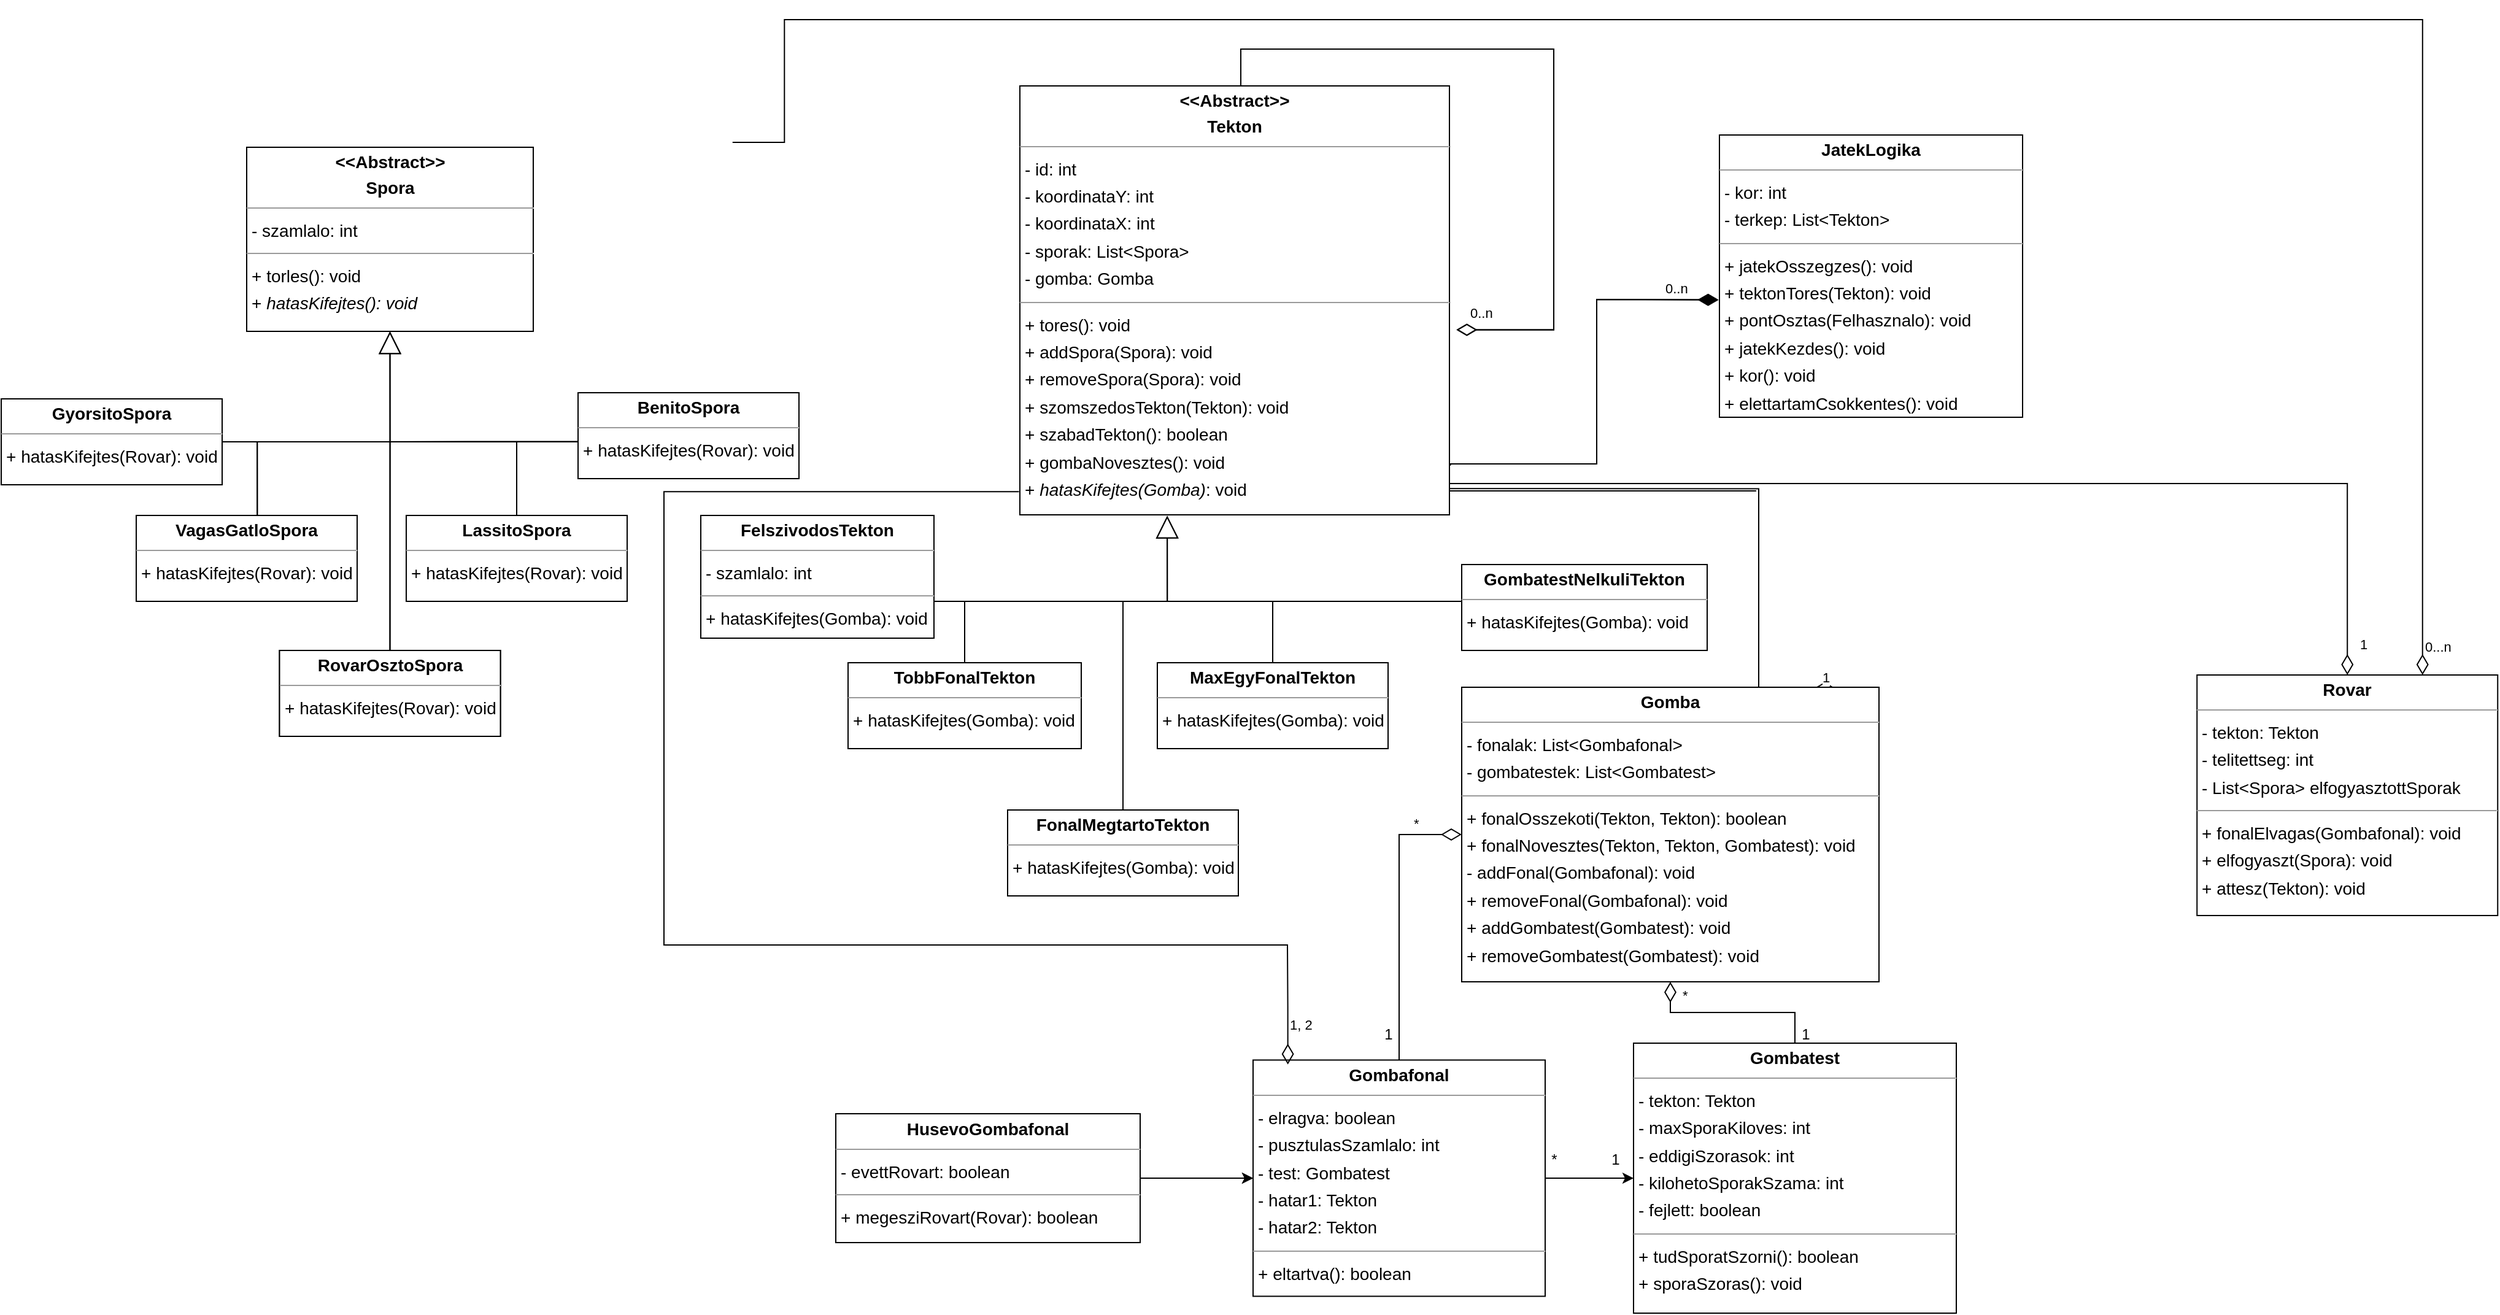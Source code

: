 <mxfile version="26.2.9">
  <diagram id="n8wK8Lypo35vt5M8F3ag" name="Page-1">
    <mxGraphModel dx="2471" dy="1037" grid="1" gridSize="10" guides="1" tooltips="1" connect="1" arrows="1" fold="1" page="0" pageScale="1" pageWidth="827" pageHeight="1169" background="none" math="0" shadow="0">
      <root>
        <mxCell id="0" />
        <mxCell id="1" parent="0" />
        <mxCell id="node0" value="&lt;p style=&quot;margin:0px;margin-top:4px;text-align:center;&quot;&gt;&lt;b&gt;Gomba&lt;/b&gt;&lt;/p&gt;&lt;hr size=&quot;1&quot;&gt;&lt;p style=&quot;margin:0 0 0 4px;line-height:1.6;&quot;&gt;- gombafonalak: List&amp;lt;Gombafonal&amp;gt;&lt;br&gt;- gombatest: Gombatest&lt;/p&gt;&lt;p style=&quot;margin:0 0 0 4px;line-height:1.6;&quot;&gt;- tekton: Tekton&lt;/p&gt;&lt;hr size=&quot;1&quot;&gt;&lt;p style=&quot;margin: 0px 0px 0px 4px; line-height: 1.6;&quot;&gt;+ fonalOsszekoti(Tekton, Tekton): boolean&lt;/p&gt;&lt;p style=&quot;margin: 0px 0px 0px 4px; line-height: 1.6;&quot;&gt;+ fonalNovesztes(Tekton, Tekton): void&lt;/p&gt;&lt;p style=&quot;margin:0 0 0 4px;line-height:1.6;&quot;&gt;+ addFonal(Gombafonal): void&lt;/p&gt;&lt;p style=&quot;margin:0 0 0 4px;line-height:1.6;&quot;&gt;+ removeFonal(Gombafonal): void&lt;/p&gt;" style="verticalAlign=top;align=left;overflow=fill;fontSize=14;fontFamily=Helvetica;html=1;rounded=0;shadow=0;comic=0;labelBackgroundColor=none;strokeWidth=1;" parent="1" vertex="1">
          <mxGeometry x="680" y="190" width="270" height="210" as="geometry" />
        </mxCell>
        <mxCell id="node4" value="&lt;p style=&quot;margin:0px;margin-top:4px;text-align:center;&quot;&gt;&lt;b&gt;Gombatest&lt;/b&gt;&lt;/p&gt;&lt;hr size=&quot;1&quot;&gt;&lt;p style=&quot;margin:0 0 0 4px;line-height:1.6;&quot;&gt;- elattartam: int&lt;br&gt;- kilohetoSporakSzama: int&lt;br&gt;- fejlett: boolean&lt;/p&gt;&lt;hr size=&quot;1&quot;&gt;&lt;p style=&quot;margin:0 0 0 4px;line-height:1.6;&quot;&gt;+ sporaLoves(Tekton): void&lt;/p&gt;" style="verticalAlign=top;align=left;overflow=fill;fontSize=14;fontFamily=Helvetica;html=1;rounded=0;shadow=0;comic=0;labelBackgroundColor=none;strokeWidth=1;" parent="1" vertex="1">
          <mxGeometry x="820" y="470" width="263" height="150" as="geometry" />
        </mxCell>
        <mxCell id="node7" value="&lt;p style=&quot;margin:0px;margin-top:4px;text-align:center;&quot;&gt;&lt;b&gt;JatekLogika&lt;/b&gt;&lt;/p&gt;&lt;hr size=&quot;1&quot;&gt;&lt;p style=&quot;margin:0 0 0 4px;line-height:1.6;&quot;&gt;- kor: int&lt;/p&gt;&lt;p style=&quot;margin:0 0 0 4px;line-height:1.6;&quot;&gt;- terkep: List&amp;lt;Tekton&amp;gt;&lt;br&gt;&lt;/p&gt;&lt;hr size=&quot;1&quot;&gt;&lt;p style=&quot;margin:0 0 0 4px;line-height:1.6;&quot;&gt;+ jatekOsszegzes(): void&lt;br&gt;+ tektonTores(Tekton): void&lt;/p&gt;&lt;p style=&quot;margin:0 0 0 4px;line-height:1.6;&quot;&gt;+ pontOsztas(Felhasznalo): void&lt;br&gt;+ jatekKezdes(): void&lt;/p&gt;&lt;p style=&quot;margin:0 0 0 4px;line-height:1.6;&quot;&gt;+ kor(): void&lt;/p&gt;&lt;p style=&quot;margin:0 0 0 4px;line-height:1.6;&quot;&gt;+ elettartamCsokkentes(): void&lt;/p&gt;" style="verticalAlign=top;align=left;overflow=fill;fontSize=14;fontFamily=Helvetica;html=1;rounded=0;shadow=0;comic=0;labelBackgroundColor=none;strokeWidth=1;" parent="1" vertex="1">
          <mxGeometry x="890" y="-270" width="247" height="230" as="geometry" />
        </mxCell>
        <mxCell id="node1" value="&lt;p style=&quot;margin:0px;margin-top:4px;text-align:center;&quot;&gt;&lt;b&gt;Rovar&lt;/b&gt;&lt;/p&gt;&lt;hr size=&quot;1&quot;&gt;&lt;p style=&quot;margin:0 0 0 4px;line-height:1.6;&quot;&gt;- tekton: Tekton&lt;br&gt;- telitettseg: int&lt;/p&gt;&lt;p style=&quot;margin:0 0 0 4px;line-height:1.6;&quot;&gt;- List&amp;lt;Spora&amp;gt; elfogyasztottSporak&lt;/p&gt;&lt;hr size=&quot;1&quot;&gt;&lt;p style=&quot;margin:0 0 0 4px;line-height:1.6;&quot;&gt;+ fonalElvagas(Gombafonal): void&lt;br&gt;+ elfogyaszt(Spora): void&lt;/p&gt;&lt;p style=&quot;margin:0 0 0 4px;line-height:1.6;&quot;&gt;+ attesz(Tekton): void&lt;/p&gt;" style="verticalAlign=top;align=left;overflow=fill;fontSize=14;fontFamily=Helvetica;html=1;rounded=0;shadow=0;comic=0;labelBackgroundColor=none;strokeWidth=1;" parent="1" vertex="1">
          <mxGeometry x="1279.13" y="170" width="245" height="196" as="geometry" />
        </mxCell>
        <mxCell id="node10" value="&lt;p style=&quot;margin:0px;margin-top:4px;text-align:center;&quot;&gt;&lt;b&gt;&amp;lt;&amp;lt;Abstract&amp;gt;&amp;gt;&lt;/b&gt;&lt;/p&gt;&lt;p style=&quot;margin:0px;margin-top:4px;text-align:center;&quot;&gt;&lt;b&gt;Spora&lt;/b&gt;&lt;/p&gt;&lt;hr size=&quot;1&quot;&gt;&lt;p style=&quot;margin:0 0 0 4px;line-height:1.6;&quot;&gt;&lt;span style=&quot;background-color: transparent; color: light-dark(rgb(0, 0, 0), rgb(255, 255, 255));&quot;&gt;- szamlalo: int&lt;/span&gt;&lt;/p&gt;&lt;hr size=&quot;1&quot;&gt;&lt;p style=&quot;margin:0 0 0 4px;line-height:1.6;&quot;&gt;+ torles(): void&lt;/p&gt;&lt;p style=&quot;margin:0 0 0 4px;line-height:1.6;&quot;&gt;+ &lt;i&gt;hatasKifejtes(): void&lt;/i&gt;&lt;/p&gt;" style="verticalAlign=top;align=left;overflow=fill;fontSize=14;fontFamily=Helvetica;html=1;rounded=0;shadow=0;comic=0;labelBackgroundColor=none;strokeWidth=1;" parent="1" vertex="1">
          <mxGeometry x="-310" y="-260" width="233.5" height="150" as="geometry" />
        </mxCell>
        <mxCell id="node3" value="&lt;p style=&quot;margin:0px;margin-top:4px;text-align:center;&quot;&gt;&lt;b&gt;&amp;lt;&amp;lt;Abstract&amp;gt;&amp;gt;&lt;/b&gt;&lt;/p&gt;&lt;p style=&quot;margin:0px;margin-top:4px;text-align:center;&quot;&gt;&lt;b&gt;Tekton&lt;/b&gt;&lt;/p&gt;&lt;hr size=&quot;1&quot;&gt;&lt;p style=&quot;margin:0 0 0 4px;line-height:1.6;&quot;&gt;- id: int&lt;br&gt;- koordinataY: int&lt;br&gt;- koordinataX: int&lt;/p&gt;&lt;p style=&quot;margin:0 0 0 4px;line-height:1.6;&quot;&gt;- sporak: List&amp;lt;Spora&amp;gt;&lt;/p&gt;&lt;p style=&quot;margin:0 0 0 4px;line-height:1.6;&quot;&gt;- gomba: Gomba&lt;/p&gt;&lt;hr size=&quot;1&quot;&gt;&lt;p style=&quot;margin:0 0 0 4px;line-height:1.6;&quot;&gt;+ tores(): void&lt;/p&gt;&lt;p style=&quot;margin:0 0 0 4px;line-height:1.6;&quot;&gt;+ addSpora(Spora): void&lt;/p&gt;&lt;p style=&quot;margin:0 0 0 4px;line-height:1.6;&quot;&gt;+ removeSpora(Spora): void&lt;/p&gt;&lt;p style=&quot;margin:0 0 0 4px;line-height:1.6;&quot;&gt;+ szomszedosTekton(Tekton): void&lt;/p&gt;&lt;p style=&quot;margin:0 0 0 4px;line-height:1.6;&quot;&gt;+ szabadTekton(): boolean&lt;/p&gt;&lt;p style=&quot;margin: 0px 0px 0px 4px; line-height: 1.6;&quot;&gt;+ gombaNovesztes(): void&lt;/p&gt;&lt;p style=&quot;margin:0 0 0 4px;line-height:1.6;&quot;&gt;+ &lt;i&gt;hatasKifejtes(Gomba)&lt;/i&gt;: void&lt;/p&gt;" style="verticalAlign=top;align=left;overflow=fill;fontSize=14;fontFamily=Helvetica;html=1;rounded=0;shadow=0;comic=0;labelBackgroundColor=none;strokeWidth=1;" parent="1" vertex="1">
          <mxGeometry x="320" y="-310" width="350" height="349.5" as="geometry" />
        </mxCell>
        <mxCell id="5_aaQBfsUFT6gXeQ77lQ-6" value="" style="endArrow=none;html=1;endSize=12;startArrow=diamondThin;startSize=14;startFill=0;edgeStyle=orthogonalEdgeStyle;rounded=0;endFill=0;exitX=1.002;exitY=0.54;exitDx=0;exitDy=0;exitPerimeter=0;" parent="1" edge="1">
          <mxGeometry relative="1" as="geometry">
            <mxPoint x="675.7" y="-111.27" as="sourcePoint" />
            <mxPoint x="500" y="-310" as="targetPoint" />
            <Array as="points">
              <mxPoint x="755" y="-111" />
              <mxPoint x="755" y="-340" />
              <mxPoint x="500" y="-340" />
            </Array>
          </mxGeometry>
        </mxCell>
        <mxCell id="5_aaQBfsUFT6gXeQ77lQ-7" value="0..n" style="edgeLabel;resizable=0;html=1;align=left;verticalAlign=top;" parent="5_aaQBfsUFT6gXeQ77lQ-6" connectable="0" vertex="1">
          <mxGeometry x="-1" relative="1" as="geometry">
            <mxPoint x="9" y="-27" as="offset" />
          </mxGeometry>
        </mxCell>
        <mxCell id="5_aaQBfsUFT6gXeQ77lQ-11" value="0..n" style="endArrow=none;html=1;endSize=12;startArrow=diamondThin;startSize=14;startFill=1;align=left;verticalAlign=bottom;rounded=0;endFill=0;edgeStyle=orthogonalEdgeStyle;exitX=-0.003;exitY=0.584;exitDx=0;exitDy=0;exitPerimeter=0;entryX=1.002;entryY=0.885;entryDx=0;entryDy=0;entryPerimeter=0;" parent="1" source="node7" target="node3" edge="1">
          <mxGeometry x="-0.752" relative="1" as="geometry">
            <mxPoint x="820" y="-140" as="sourcePoint" />
            <mxPoint x="690" y="-2" as="targetPoint" />
            <mxPoint x="-1" as="offset" />
            <Array as="points">
              <mxPoint x="870" y="-136" />
              <mxPoint x="790" y="-136" />
              <mxPoint x="790" y="-2" />
              <mxPoint x="671" y="-2" />
            </Array>
          </mxGeometry>
        </mxCell>
        <mxCell id="ORYn2ecQLFNMLpVwUOiA-1" value="1" style="endArrow=none;html=1;endSize=12;startArrow=diamondThin;startSize=14;startFill=0;edgeStyle=orthogonalEdgeStyle;align=left;verticalAlign=bottom;rounded=0;exitX=0.5;exitY=0;exitDx=0;exitDy=0;" parent="1" source="node1" edge="1">
          <mxGeometry x="-0.972" y="-7" relative="1" as="geometry">
            <mxPoint x="859.13" y="96" as="sourcePoint" />
            <mxPoint x="920" y="20" as="targetPoint" />
            <Array as="points">
              <mxPoint x="1402" y="14" />
              <mxPoint x="670" y="14" />
              <mxPoint x="670" y="20" />
            </Array>
            <mxPoint x="1" as="offset" />
          </mxGeometry>
        </mxCell>
        <mxCell id="Dxf281jyct19hYOZ6DB2-53" value="0...n" style="endArrow=none;html=1;endSize=12;startArrow=diamondThin;startSize=14;startFill=0;edgeStyle=orthogonalEdgeStyle;align=left;verticalAlign=bottom;rounded=0;entryX=0.5;entryY=0;entryDx=0;entryDy=0;exitX=0.75;exitY=0;exitDx=0;exitDy=0;" parent="1" source="node1" edge="1">
          <mxGeometry x="-0.986" relative="1" as="geometry">
            <mxPoint x="709.13" y="46" as="sourcePoint" />
            <mxPoint x="85.88" y="-264.0" as="targetPoint" />
            <Array as="points">
              <mxPoint x="1463.13" y="-364" />
              <mxPoint x="128.13" y="-364" />
              <mxPoint x="128.13" y="-264" />
            </Array>
            <mxPoint as="offset" />
          </mxGeometry>
        </mxCell>
        <mxCell id="Dxf281jyct19hYOZ6DB2-54" value="&lt;p style=&quot;margin:0px;margin-top:4px;text-align:center;&quot;&gt;&lt;b&gt;GombatestNelkuliTekton&lt;/b&gt;&lt;/p&gt;&lt;hr size=&quot;1&quot;&gt;&lt;p style=&quot;margin:0 0 0 4px;line-height:1.6;&quot;&gt;+ hatasKifejtes(Gomba): void&lt;/p&gt;" style="verticalAlign=top;align=left;overflow=fill;fontSize=14;fontFamily=Helvetica;html=1;rounded=0;shadow=0;comic=0;labelBackgroundColor=none;strokeWidth=1;" parent="1" vertex="1">
          <mxGeometry x="680" y="80" width="200" height="70" as="geometry" />
        </mxCell>
        <mxCell id="Dxf281jyct19hYOZ6DB2-55" value="&lt;p style=&quot;margin:0px;margin-top:4px;text-align:center;&quot;&gt;&lt;b&gt;MaxEgyFonalTekton&lt;/b&gt;&lt;/p&gt;&lt;hr size=&quot;1&quot;&gt;&lt;p style=&quot;margin:0 0 0 4px;line-height:1.6;&quot;&gt;+ hatasKifejtes(Gomba): void&lt;/p&gt;" style="verticalAlign=top;align=left;overflow=fill;fontSize=14;fontFamily=Helvetica;html=1;rounded=0;shadow=0;comic=0;labelBackgroundColor=none;strokeWidth=1;" parent="1" vertex="1">
          <mxGeometry x="432" y="160" width="188" height="70" as="geometry" />
        </mxCell>
        <mxCell id="Dxf281jyct19hYOZ6DB2-56" value="&lt;p style=&quot;margin:0px;margin-top:4px;text-align:center;&quot;&gt;&lt;b&gt;TobbFonalTekton&lt;/b&gt;&lt;/p&gt;&lt;hr size=&quot;1&quot;&gt;&lt;p style=&quot;margin:0 0 0 4px;line-height:1.6;&quot;&gt;+ hatasKifejtes(Gomba): void&lt;/p&gt;" style="verticalAlign=top;align=left;overflow=fill;fontSize=14;fontFamily=Helvetica;html=1;rounded=0;shadow=0;comic=0;labelBackgroundColor=none;strokeWidth=1;" parent="1" vertex="1">
          <mxGeometry x="180" y="160" width="190" height="70" as="geometry" />
        </mxCell>
        <mxCell id="Dxf281jyct19hYOZ6DB2-58" value="&lt;p style=&quot;margin:0px;margin-top:4px;text-align:center;&quot;&gt;&lt;b&gt;FelszivodosTekton&lt;/b&gt;&lt;/p&gt;&lt;hr size=&quot;1&quot;&gt;&lt;p style=&quot;margin:0 0 0 4px;line-height:1.6;&quot;&gt;&lt;span style=&quot;background-color: transparent; color: light-dark(rgb(0, 0, 0), rgb(255, 255, 255));&quot;&gt;- szamlalo: int&lt;/span&gt;&lt;/p&gt;&lt;hr size=&quot;1&quot;&gt;&lt;p style=&quot;margin:0 0 0 4px;line-height:1.6;&quot;&gt;+ hatasKifejtes(Gomba): void&lt;/p&gt;" style="verticalAlign=top;align=left;overflow=fill;fontSize=14;fontFamily=Helvetica;html=1;rounded=0;shadow=0;comic=0;labelBackgroundColor=none;strokeWidth=1;" parent="1" vertex="1">
          <mxGeometry x="60" y="40" width="190" height="100" as="geometry" />
        </mxCell>
        <mxCell id="Dxf281jyct19hYOZ6DB2-59" value="" style="endArrow=block;endSize=16;endFill=0;html=1;rounded=0;edgeStyle=orthogonalEdgeStyle;entryX=0.343;entryY=1.002;entryDx=0;entryDy=0;entryPerimeter=0;" parent="1" target="node3" edge="1">
          <mxGeometry width="160" relative="1" as="geometry">
            <mxPoint x="250" y="110" as="sourcePoint" />
            <mxPoint x="440" y="60" as="targetPoint" />
            <Array as="points">
              <mxPoint x="440" y="110" />
            </Array>
          </mxGeometry>
        </mxCell>
        <mxCell id="Dxf281jyct19hYOZ6DB2-60" value="" style="endArrow=none;endSize=16;endFill=0;html=1;rounded=0;exitX=0.5;exitY=0;exitDx=0;exitDy=0;edgeStyle=orthogonalEdgeStyle;startFill=0;" parent="1" source="Dxf281jyct19hYOZ6DB2-56" edge="1">
          <mxGeometry width="160" relative="1" as="geometry">
            <mxPoint x="450" y="70" as="sourcePoint" />
            <mxPoint x="470" y="110" as="targetPoint" />
            <Array as="points">
              <mxPoint x="299" y="110" />
              <mxPoint x="430" y="110" />
            </Array>
          </mxGeometry>
        </mxCell>
        <mxCell id="Dxf281jyct19hYOZ6DB2-63" value="" style="endArrow=none;endSize=16;endFill=0;html=1;rounded=0;exitX=0.5;exitY=0;exitDx=0;exitDy=0;edgeStyle=orthogonalEdgeStyle;startFill=0;" parent="1" source="Dxf281jyct19hYOZ6DB2-55" edge="1">
          <mxGeometry width="160" relative="1" as="geometry">
            <mxPoint x="309" y="170" as="sourcePoint" />
            <mxPoint x="440" y="110" as="targetPoint" />
            <Array as="points">
              <mxPoint x="550" y="110" />
              <mxPoint x="440" y="110" />
            </Array>
          </mxGeometry>
        </mxCell>
        <mxCell id="Dxf281jyct19hYOZ6DB2-64" value="" style="endArrow=none;endSize=16;endFill=0;html=1;rounded=0;exitX=0;exitY=0.5;exitDx=0;exitDy=0;edgeStyle=orthogonalEdgeStyle;startFill=0;" parent="1" source="Dxf281jyct19hYOZ6DB2-54" edge="1">
          <mxGeometry width="160" relative="1" as="geometry">
            <mxPoint x="571" y="160" as="sourcePoint" />
            <mxPoint x="460" y="110" as="targetPoint" />
            <Array as="points">
              <mxPoint x="680" y="110" />
              <mxPoint x="460" y="110" />
            </Array>
          </mxGeometry>
        </mxCell>
        <mxCell id="Dxf281jyct19hYOZ6DB2-65" value="&lt;p style=&quot;margin:0px;margin-top:4px;text-align:center;&quot;&gt;&lt;b&gt;GyorsitoSpora&lt;/b&gt;&lt;/p&gt;&lt;hr size=&quot;1&quot;&gt;&lt;p style=&quot;margin:0 0 0 4px;line-height:1.6;&quot;&gt;+ hatasKifejtes(Rovar): void&lt;/p&gt;" style="verticalAlign=top;align=left;overflow=fill;fontSize=14;fontFamily=Helvetica;html=1;rounded=0;shadow=0;comic=0;labelBackgroundColor=none;strokeWidth=1;" parent="1" vertex="1">
          <mxGeometry x="-510" y="-55" width="180" height="70" as="geometry" />
        </mxCell>
        <mxCell id="Dxf281jyct19hYOZ6DB2-66" value="&lt;p style=&quot;margin:0px;margin-top:4px;text-align:center;&quot;&gt;&lt;b&gt;VagasGatloSpora&lt;/b&gt;&lt;/p&gt;&lt;hr size=&quot;1&quot;&gt;&lt;p style=&quot;margin:0 0 0 4px;line-height:1.6;&quot;&gt;+ hatasKifejtes(Rovar): void&lt;/p&gt;" style="verticalAlign=top;align=left;overflow=fill;fontSize=14;fontFamily=Helvetica;html=1;rounded=0;shadow=0;comic=0;labelBackgroundColor=none;strokeWidth=1;" parent="1" vertex="1">
          <mxGeometry x="-400" y="40" width="180" height="70" as="geometry" />
        </mxCell>
        <mxCell id="Dxf281jyct19hYOZ6DB2-67" value="&lt;p style=&quot;margin:0px;margin-top:4px;text-align:center;&quot;&gt;&lt;b&gt;LassitoSpora&lt;/b&gt;&lt;span style=&quot;color: rgba(0, 0, 0, 0); font-family: monospace; font-size: 0px; background-color: transparent; text-align: left;&quot;&gt;%3CmxGraphModel%3E%3Croot%3E%3CmxCell%20id%3D%220%22%2F%3E%3CmxCell%20id%3D%221%22%20parent%3D%220%22%2F%3E%3CmxCell%20id%3D%222%22%20value%3D%22%26lt%3Bp%20style%3D%26quot%3Bmargin%3A0px%3Bmargin-top%3A4px%3Btext-align%3Acenter%3B%26quot%3B%26gt%3B%26lt%3Bb%26gt%3BGyorsitoSpora%26lt%3B%2Fb%26gt%3B%26lt%3B%2Fp%26gt%3B%26lt%3Bhr%20size%3D%26quot%3B1%26quot%3B%26gt%3B%26lt%3Bp%20style%3D%26quot%3Bmargin%3A0%200%200%204px%3Bline-height%3A1.6%3B%26quot%3B%26gt%3B%2B%20hatasKifejtes()%3A%20void%26lt%3B%2Fp%26gt%3B%22%20style%3D%22verticalAlign%3Dtop%3Balign%3Dleft%3Boverflow%3Dfill%3BfontSize%3D14%3BfontFamily%3DHelvetica%3Bhtml%3D1%3Brounded%3D0%3Bshadow%3D0%3Bcomic%3D0%3BlabelBackgroundColor%3Dnone%3BstrokeWidth%3D1%3B%22%20vertex%3D%221%22%20parent%3D%221%22%3E%3CmxGeometry%20x%3D%22-420%22%20y%3D%22150%22%20width%3D%22238%22%20height%3D%2270%22%20as%3D%22geometry%22%2F%3E%3C%2FmxCell%3E%3C%2Froot%3E%3C%2FmxGraphModel%3E&lt;/span&gt;&lt;/p&gt;&lt;hr size=&quot;1&quot;&gt;&lt;p style=&quot;margin:0 0 0 4px;line-height:1.6;&quot;&gt;+ hatasKifejtes(Rovar): void&lt;/p&gt;" style="verticalAlign=top;align=left;overflow=fill;fontSize=14;fontFamily=Helvetica;html=1;rounded=0;shadow=0;comic=0;labelBackgroundColor=none;strokeWidth=1;" parent="1" vertex="1">
          <mxGeometry x="-180" y="40" width="180" height="70" as="geometry" />
        </mxCell>
        <mxCell id="Dxf281jyct19hYOZ6DB2-68" value="&lt;p style=&quot;margin:0px;margin-top:4px;text-align:center;&quot;&gt;&lt;b&gt;BenitoSpora&lt;/b&gt;&lt;/p&gt;&lt;hr size=&quot;1&quot;&gt;&lt;p style=&quot;margin:0 0 0 4px;line-height:1.6;&quot;&gt;+ hatasKifejtes(Rovar): void&lt;/p&gt;" style="verticalAlign=top;align=left;overflow=fill;fontSize=14;fontFamily=Helvetica;html=1;rounded=0;shadow=0;comic=0;labelBackgroundColor=none;strokeWidth=1;" parent="1" vertex="1">
          <mxGeometry x="-40" y="-60" width="180" height="70" as="geometry" />
        </mxCell>
        <mxCell id="Dxf281jyct19hYOZ6DB2-69" value="" style="endArrow=block;endSize=16;endFill=0;html=1;rounded=0;exitX=1;exitY=0.5;exitDx=0;exitDy=0;edgeStyle=orthogonalEdgeStyle;entryX=0.5;entryY=1;entryDx=0;entryDy=0;" parent="1" source="Dxf281jyct19hYOZ6DB2-65" target="node10" edge="1">
          <mxGeometry width="160" relative="1" as="geometry">
            <mxPoint x="-270" y="-30" as="sourcePoint" />
            <mxPoint x="-88" y="-80" as="targetPoint" />
            <Array as="points">
              <mxPoint x="-193" y="-20" />
            </Array>
          </mxGeometry>
        </mxCell>
        <mxCell id="Dxf281jyct19hYOZ6DB2-70" value="" style="endArrow=none;endSize=16;endFill=0;html=1;rounded=0;edgeStyle=orthogonalEdgeStyle;startFill=0;exitX=0.548;exitY=-0.002;exitDx=0;exitDy=0;exitPerimeter=0;" parent="1" source="Dxf281jyct19hYOZ6DB2-66" edge="1">
          <mxGeometry width="160" relative="1" as="geometry">
            <mxPoint x="-300" y="30" as="sourcePoint" />
            <mxPoint x="-200" y="-20" as="targetPoint" />
            <Array as="points">
              <mxPoint x="-301" y="-20" />
            </Array>
          </mxGeometry>
        </mxCell>
        <mxCell id="Dxf281jyct19hYOZ6DB2-71" value="" style="endArrow=none;endSize=16;endFill=0;html=1;rounded=0;edgeStyle=orthogonalEdgeStyle;startFill=0;exitX=0.5;exitY=0;exitDx=0;exitDy=0;" parent="1" source="Dxf281jyct19hYOZ6DB2-67" edge="1">
          <mxGeometry width="160" relative="1" as="geometry">
            <mxPoint x="-291" y="50" as="sourcePoint" />
            <mxPoint x="-200" y="-20" as="targetPoint" />
            <Array as="points">
              <mxPoint x="-90" y="-20" />
            </Array>
          </mxGeometry>
        </mxCell>
        <mxCell id="Dxf281jyct19hYOZ6DB2-72" value="" style="endArrow=none;endSize=16;endFill=0;html=1;rounded=0;edgeStyle=orthogonalEdgeStyle;startFill=0;exitX=-0.001;exitY=0.57;exitDx=0;exitDy=0;exitPerimeter=0;" parent="1" source="Dxf281jyct19hYOZ6DB2-68" edge="1">
          <mxGeometry width="160" relative="1" as="geometry">
            <mxPoint x="-60" y="-20" as="sourcePoint" />
            <mxPoint x="-200" y="-20" as="targetPoint" />
            <Array as="points">
              <mxPoint x="-110" y="-20" />
            </Array>
          </mxGeometry>
        </mxCell>
        <mxCell id="Dxf281jyct19hYOZ6DB2-73" value="1" style="endArrow=none;html=1;endSize=12;startArrow=diamondThin;startSize=14;startFill=0;edgeStyle=orthogonalEdgeStyle;align=left;verticalAlign=bottom;rounded=0;exitX=0.895;exitY=0.003;exitDx=0;exitDy=0;exitPerimeter=0;entryX=0.997;entryY=0.939;entryDx=0;entryDy=0;entryPerimeter=0;" parent="1" source="Wrzv-WKuPT4GOURQbkhB-1" target="node3" edge="1">
          <mxGeometry x="-0.95" relative="1" as="geometry">
            <mxPoint x="640" y="40" as="sourcePoint" />
            <mxPoint x="800" y="40" as="targetPoint" />
            <mxPoint as="offset" />
            <Array as="points">
              <mxPoint x="922" y="18" />
            </Array>
          </mxGeometry>
        </mxCell>
        <mxCell id="FeJMoY2HrBhlAUw-9pZi-1" value="&lt;p style=&quot;margin:0px;margin-top:4px;text-align:center;&quot;&gt;&lt;b&gt;RovarOsztoSpora&lt;/b&gt;&lt;/p&gt;&lt;hr size=&quot;1&quot;&gt;&lt;p style=&quot;margin:0 0 0 4px;line-height:1.6;&quot;&gt;+ hatasKifejtes(Rovar): void&lt;/p&gt;" style="verticalAlign=top;align=left;overflow=fill;fontSize=14;fontFamily=Helvetica;html=1;rounded=0;shadow=0;comic=0;labelBackgroundColor=none;strokeWidth=1;" parent="1" vertex="1">
          <mxGeometry x="-283.25" y="150" width="180" height="70" as="geometry" />
        </mxCell>
        <mxCell id="FeJMoY2HrBhlAUw-9pZi-2" value="" style="endArrow=none;endSize=16;endFill=0;html=1;rounded=0;edgeStyle=orthogonalEdgeStyle;startFill=0;exitX=0.5;exitY=0;exitDx=0;exitDy=0;" parent="1" source="FeJMoY2HrBhlAUw-9pZi-1" edge="1">
          <mxGeometry width="160" relative="1" as="geometry">
            <mxPoint x="-138.25" y="40" as="sourcePoint" />
            <mxPoint x="-248.25" y="-20" as="targetPoint" />
            <Array as="points">
              <mxPoint x="-193" y="-20" />
            </Array>
          </mxGeometry>
        </mxCell>
        <mxCell id="FeJMoY2HrBhlAUw-9pZi-3" value="&lt;p style=&quot;margin:0px;margin-top:4px;text-align:center;&quot;&gt;&lt;b&gt;FonalMegtartoTekton&lt;/b&gt;&lt;/p&gt;&lt;hr size=&quot;1&quot;&gt;&lt;p style=&quot;margin:0 0 0 4px;line-height:1.6;&quot;&gt;+ hatasKifejtes(Gomba): void&lt;/p&gt;" style="verticalAlign=top;align=left;overflow=fill;fontSize=14;fontFamily=Helvetica;html=1;rounded=0;shadow=0;comic=0;labelBackgroundColor=none;strokeWidth=1;" parent="1" vertex="1">
          <mxGeometry x="310" y="280" width="188" height="70" as="geometry" />
        </mxCell>
        <mxCell id="FeJMoY2HrBhlAUw-9pZi-4" value="" style="endArrow=none;endSize=16;endFill=0;html=1;rounded=0;exitX=0.5;exitY=0;exitDx=0;exitDy=0;edgeStyle=orthogonalEdgeStyle;startFill=0;" parent="1" source="FeJMoY2HrBhlAUw-9pZi-3" edge="1">
          <mxGeometry width="160" relative="1" as="geometry">
            <mxPoint x="426" y="160" as="sourcePoint" />
            <mxPoint x="340" y="110" as="targetPoint" />
            <Array as="points">
              <mxPoint x="404" y="110" />
            </Array>
          </mxGeometry>
        </mxCell>
        <mxCell id="Wrzv-WKuPT4GOURQbkhB-1" value="&lt;p style=&quot;margin:0px;margin-top:4px;text-align:center;&quot;&gt;&lt;b&gt;Gomba&lt;/b&gt;&lt;/p&gt;&lt;hr size=&quot;1&quot;&gt;&lt;p style=&quot;margin:0 0 0 4px;line-height:1.6;&quot;&gt;- fonalak: List&amp;lt;Gombafonal&amp;gt;&lt;br&gt;- gombatestek: List&amp;lt;Gombatest&amp;gt;&lt;/p&gt;&lt;hr size=&quot;1&quot;&gt;&lt;p style=&quot;margin: 0px 0px 0px 4px; line-height: 1.6;&quot;&gt;+ fonalOsszekoti(Tekton, Tekton): boolean&lt;/p&gt;&lt;p style=&quot;margin: 0px 0px 0px 4px; line-height: 1.6;&quot;&gt;+ fonalNovesztes(Tekton, Tekton, Gombatest): void&lt;/p&gt;&lt;p style=&quot;margin:0 0 0 4px;line-height:1.6;&quot;&gt;- addFonal(Gombafonal): void&lt;/p&gt;&lt;p style=&quot;margin:0 0 0 4px;line-height:1.6;&quot;&gt;+ removeFonal(Gombafonal): void&lt;/p&gt;&lt;p style=&quot;margin:0 0 0 4px;line-height:1.6;&quot;&gt;+ addGombatest(Gombatest): void&lt;/p&gt;&lt;p style=&quot;margin:0 0 0 4px;line-height:1.6;&quot;&gt;+ removeGombatest(Gombatest): void&lt;/p&gt;" style="verticalAlign=top;align=left;overflow=fill;fontSize=14;fontFamily=Helvetica;html=1;rounded=0;shadow=0;comic=0;labelBackgroundColor=none;strokeWidth=1;" vertex="1" parent="1">
          <mxGeometry x="680" y="180" width="340" height="240" as="geometry" />
        </mxCell>
        <mxCell id="Wrzv-WKuPT4GOURQbkhB-2" style="edgeStyle=orthogonalEdgeStyle;rounded=0;orthogonalLoop=1;jettySize=auto;html=1;entryX=0;entryY=0.5;entryDx=0;entryDy=0;" edge="1" parent="1" source="Wrzv-WKuPT4GOURQbkhB-3" target="Wrzv-WKuPT4GOURQbkhB-4">
          <mxGeometry relative="1" as="geometry" />
        </mxCell>
        <mxCell id="Wrzv-WKuPT4GOURQbkhB-3" value="&lt;p style=&quot;margin:0px;margin-top:4px;text-align:center;&quot;&gt;&lt;b&gt;Gombafonal&lt;/b&gt;&lt;/p&gt;&lt;hr size=&quot;1&quot;&gt;&lt;p style=&quot;margin:0 0 0 4px;line-height:1.6;&quot;&gt;- elragva: boolean&lt;/p&gt;&lt;p style=&quot;margin:0 0 0 4px;line-height:1.6;&quot;&gt;- pusztulasSzamlalo: int&lt;/p&gt;&lt;p style=&quot;margin:0 0 0 4px;line-height:1.6;&quot;&gt;- test: Gombatest&lt;/p&gt;&lt;p style=&quot;margin:0 0 0 4px;line-height:1.6;&quot;&gt;- hatar1: Tekton&lt;/p&gt;&lt;p style=&quot;margin:0 0 0 4px;line-height:1.6;&quot;&gt;- hatar2: Tekton&lt;/p&gt;&lt;hr size=&quot;1&quot;&gt;&lt;p style=&quot;margin:0 0 0 4px;line-height:1.6;&quot;&gt;+ eltartva(): boolean&lt;/p&gt;" style="verticalAlign=top;align=left;overflow=fill;fontSize=14;fontFamily=Helvetica;html=1;rounded=0;shadow=0;comic=0;labelBackgroundColor=none;strokeWidth=1;" vertex="1" parent="1">
          <mxGeometry x="510" y="483.75" width="238" height="192.5" as="geometry" />
        </mxCell>
        <mxCell id="Wrzv-WKuPT4GOURQbkhB-4" value="&lt;p style=&quot;margin:0px;margin-top:4px;text-align:center;&quot;&gt;&lt;b&gt;Gombatest&lt;/b&gt;&lt;/p&gt;&lt;hr size=&quot;1&quot;&gt;&lt;p style=&quot;margin:0 0 0 4px;line-height:1.6;&quot;&gt;- tekton: Tekton&lt;/p&gt;&lt;p style=&quot;margin:0 0 0 4px;line-height:1.6;&quot;&gt;- maxSporaKiloves: int&lt;/p&gt;&lt;p style=&quot;margin:0 0 0 4px;line-height:1.6;&quot;&gt;- eddigiSzorasok: int&lt;/p&gt;&lt;p style=&quot;margin:0 0 0 4px;line-height:1.6;&quot;&gt;- kilohetoSporakSzama: int&lt;/p&gt;&lt;p style=&quot;margin:0 0 0 4px;line-height:1.6;&quot;&gt;- fejlett: boolean&lt;/p&gt;&lt;hr size=&quot;1&quot;&gt;&lt;p style=&quot;margin:0 0 0 4px;line-height:1.6;&quot;&gt;+ tudSporatSzorni(): boolean&lt;/p&gt;&lt;p style=&quot;margin:0 0 0 4px;line-height:1.6;&quot;&gt;+ sporaSzoras(): void&lt;/p&gt;" style="verticalAlign=top;align=left;overflow=fill;fontSize=14;fontFamily=Helvetica;html=1;rounded=0;shadow=0;comic=0;labelBackgroundColor=none;strokeWidth=1;" vertex="1" parent="1">
          <mxGeometry x="820" y="470" width="263" height="220" as="geometry" />
        </mxCell>
        <mxCell id="Wrzv-WKuPT4GOURQbkhB-5" value="&lt;p style=&quot;margin:0px;margin-top:4px;text-align:center;&quot;&gt;&lt;b&gt;JatekLogika&lt;/b&gt;&lt;/p&gt;&lt;hr size=&quot;1&quot;&gt;&lt;p style=&quot;margin:0 0 0 4px;line-height:1.6;&quot;&gt;- kor: int&lt;/p&gt;&lt;p style=&quot;margin:0 0 0 4px;line-height:1.6;&quot;&gt;- terkep: List&amp;lt;Tekton&amp;gt;&lt;br&gt;&lt;/p&gt;&lt;hr size=&quot;1&quot;&gt;&lt;p style=&quot;margin:0 0 0 4px;line-height:1.6;&quot;&gt;+ jatekOsszegzes(): void&lt;br&gt;+ tektonTores(Tekton): void&lt;/p&gt;&lt;p style=&quot;margin:0 0 0 4px;line-height:1.6;&quot;&gt;+ pontOsztas(Felhasznalo): void&lt;br&gt;+ jatekKezdes(): void&lt;/p&gt;&lt;p style=&quot;margin:0 0 0 4px;line-height:1.6;&quot;&gt;+ kor(): void&lt;/p&gt;&lt;p style=&quot;margin:0 0 0 4px;line-height:1.6;&quot;&gt;+ elettartamCsokkentes(): void&lt;/p&gt;" style="verticalAlign=top;align=left;overflow=fill;fontSize=14;fontFamily=Helvetica;html=1;rounded=0;shadow=0;comic=0;labelBackgroundColor=none;strokeWidth=1;" vertex="1" parent="1">
          <mxGeometry x="890" y="-270" width="247" height="230" as="geometry" />
        </mxCell>
        <mxCell id="Wrzv-WKuPT4GOURQbkhB-7" value="&lt;p style=&quot;margin:0px;margin-top:4px;text-align:center;&quot;&gt;&lt;b&gt;&amp;lt;&amp;lt;Abstract&amp;gt;&amp;gt;&lt;/b&gt;&lt;/p&gt;&lt;p style=&quot;margin:0px;margin-top:4px;text-align:center;&quot;&gt;&lt;b&gt;Spora&lt;/b&gt;&lt;/p&gt;&lt;hr size=&quot;1&quot;&gt;&lt;p style=&quot;margin:0 0 0 4px;line-height:1.6;&quot;&gt;&lt;span style=&quot;background-color: transparent; color: light-dark(rgb(0, 0, 0), rgb(255, 255, 255));&quot;&gt;- szamlalo: int&lt;/span&gt;&lt;/p&gt;&lt;hr size=&quot;1&quot;&gt;&lt;p style=&quot;margin:0 0 0 4px;line-height:1.6;&quot;&gt;+ torles(): void&lt;/p&gt;&lt;p style=&quot;margin:0 0 0 4px;line-height:1.6;&quot;&gt;+ &lt;i&gt;hatasKifejtes(): void&lt;/i&gt;&lt;/p&gt;" style="verticalAlign=top;align=left;overflow=fill;fontSize=14;fontFamily=Helvetica;html=1;rounded=0;shadow=0;comic=0;labelBackgroundColor=none;strokeWidth=1;" vertex="1" parent="1">
          <mxGeometry x="-310" y="-260" width="233.5" height="150" as="geometry" />
        </mxCell>
        <mxCell id="Wrzv-WKuPT4GOURQbkhB-8" value="&lt;p style=&quot;margin:0px;margin-top:4px;text-align:center;&quot;&gt;&lt;b&gt;&amp;lt;&amp;lt;Abstract&amp;gt;&amp;gt;&lt;/b&gt;&lt;/p&gt;&lt;p style=&quot;margin:0px;margin-top:4px;text-align:center;&quot;&gt;&lt;b&gt;Tekton&lt;/b&gt;&lt;/p&gt;&lt;hr size=&quot;1&quot;&gt;&lt;p style=&quot;margin:0 0 0 4px;line-height:1.6;&quot;&gt;- id: int&lt;br&gt;- koordinataY: int&lt;br&gt;- koordinataX: int&lt;/p&gt;&lt;p style=&quot;margin:0 0 0 4px;line-height:1.6;&quot;&gt;- sporak: List&amp;lt;Spora&amp;gt;&lt;/p&gt;&lt;p style=&quot;margin:0 0 0 4px;line-height:1.6;&quot;&gt;- gomba: Gomba&lt;/p&gt;&lt;hr size=&quot;1&quot;&gt;&lt;p style=&quot;margin:0 0 0 4px;line-height:1.6;&quot;&gt;+ tores(): void&lt;/p&gt;&lt;p style=&quot;margin:0 0 0 4px;line-height:1.6;&quot;&gt;+ addSpora(Spora): void&lt;/p&gt;&lt;p style=&quot;margin:0 0 0 4px;line-height:1.6;&quot;&gt;+ removeSpora(Spora): void&lt;/p&gt;&lt;p style=&quot;margin:0 0 0 4px;line-height:1.6;&quot;&gt;+ szomszedosTekton(Tekton): void&lt;/p&gt;&lt;p style=&quot;margin:0 0 0 4px;line-height:1.6;&quot;&gt;+ szabadTekton(): boolean&lt;/p&gt;&lt;p style=&quot;margin: 0px 0px 0px 4px; line-height: 1.6;&quot;&gt;+ gombaNovesztes(): void&lt;/p&gt;&lt;p style=&quot;margin:0 0 0 4px;line-height:1.6;&quot;&gt;+ &lt;i&gt;hatasKifejtes(Gomba)&lt;/i&gt;: void&lt;/p&gt;" style="verticalAlign=top;align=left;overflow=fill;fontSize=14;fontFamily=Helvetica;html=1;rounded=0;shadow=0;comic=0;labelBackgroundColor=none;strokeWidth=1;" vertex="1" parent="1">
          <mxGeometry x="320" y="-310" width="350" height="349.5" as="geometry" />
        </mxCell>
        <mxCell id="Wrzv-WKuPT4GOURQbkhB-9" value="" style="endArrow=none;html=1;endSize=12;startArrow=diamondThin;startSize=14;startFill=0;edgeStyle=orthogonalEdgeStyle;rounded=0;endFill=0;exitX=1.002;exitY=0.54;exitDx=0;exitDy=0;exitPerimeter=0;" edge="1" parent="1">
          <mxGeometry relative="1" as="geometry">
            <mxPoint x="675.7" y="-111.27" as="sourcePoint" />
            <mxPoint x="500" y="-310" as="targetPoint" />
            <Array as="points">
              <mxPoint x="755" y="-111" />
              <mxPoint x="755" y="-340" />
              <mxPoint x="500" y="-340" />
            </Array>
          </mxGeometry>
        </mxCell>
        <mxCell id="Wrzv-WKuPT4GOURQbkhB-10" value="0..n" style="edgeLabel;resizable=0;html=1;align=left;verticalAlign=top;" connectable="0" vertex="1" parent="Wrzv-WKuPT4GOURQbkhB-9">
          <mxGeometry x="-1" relative="1" as="geometry">
            <mxPoint x="9" y="-27" as="offset" />
          </mxGeometry>
        </mxCell>
        <mxCell id="Wrzv-WKuPT4GOURQbkhB-11" value="0..n" style="endArrow=none;html=1;endSize=12;startArrow=diamondThin;startSize=14;startFill=1;align=left;verticalAlign=bottom;rounded=0;endFill=0;edgeStyle=orthogonalEdgeStyle;exitX=-0.003;exitY=0.584;exitDx=0;exitDy=0;exitPerimeter=0;entryX=1.002;entryY=0.885;entryDx=0;entryDy=0;entryPerimeter=0;" edge="1" parent="1" source="Wrzv-WKuPT4GOURQbkhB-5" target="Wrzv-WKuPT4GOURQbkhB-8">
          <mxGeometry x="-0.752" relative="1" as="geometry">
            <mxPoint x="820" y="-140" as="sourcePoint" />
            <mxPoint x="690" y="-2" as="targetPoint" />
            <mxPoint x="-1" as="offset" />
            <Array as="points">
              <mxPoint x="870" y="-136" />
              <mxPoint x="790" y="-136" />
              <mxPoint x="790" y="-2" />
              <mxPoint x="671" y="-2" />
            </Array>
          </mxGeometry>
        </mxCell>
        <mxCell id="Wrzv-WKuPT4GOURQbkhB-12" value="*" style="endArrow=none;html=1;endSize=12;startArrow=diamondThin;startSize=14;startFill=0;edgeStyle=orthogonalEdgeStyle;align=left;verticalAlign=bottom;rounded=0;exitX=0;exitY=0.5;exitDx=0;exitDy=0;entryX=0.5;entryY=0;entryDx=0;entryDy=0;endFill=0;" edge="1" parent="1" source="Wrzv-WKuPT4GOURQbkhB-1" target="Wrzv-WKuPT4GOURQbkhB-3">
          <mxGeometry x="-0.646" relative="1" as="geometry">
            <mxPoint x="870" y="294" as="sourcePoint" />
            <mxPoint x="1030" y="294" as="targetPoint" />
            <mxPoint as="offset" />
          </mxGeometry>
        </mxCell>
        <mxCell id="Wrzv-WKuPT4GOURQbkhB-13" value="*" style="endArrow=none;html=1;endSize=12;startArrow=diamondThin;startSize=14;startFill=0;edgeStyle=orthogonalEdgeStyle;align=left;verticalAlign=bottom;rounded=0;exitX=0.5;exitY=1;exitDx=0;exitDy=0;endFill=0;entryX=0.5;entryY=0;entryDx=0;entryDy=0;" edge="1" parent="1" source="Wrzv-WKuPT4GOURQbkhB-1" target="Wrzv-WKuPT4GOURQbkhB-4">
          <mxGeometry x="-0.571" y="5" relative="1" as="geometry">
            <mxPoint x="870" y="294" as="sourcePoint" />
            <mxPoint x="780" y="354" as="targetPoint" />
            <mxPoint as="offset" />
          </mxGeometry>
        </mxCell>
        <mxCell id="Wrzv-WKuPT4GOURQbkhB-16" value="&lt;p style=&quot;margin:0px;margin-top:4px;text-align:center;&quot;&gt;&lt;b&gt;GombatestNelkuliTekton&lt;/b&gt;&lt;/p&gt;&lt;hr size=&quot;1&quot;&gt;&lt;p style=&quot;margin:0 0 0 4px;line-height:1.6;&quot;&gt;+ hatasKifejtes(Gomba): void&lt;/p&gt;" style="verticalAlign=top;align=left;overflow=fill;fontSize=14;fontFamily=Helvetica;html=1;rounded=0;shadow=0;comic=0;labelBackgroundColor=none;strokeWidth=1;" vertex="1" parent="1">
          <mxGeometry x="680" y="80" width="200" height="70" as="geometry" />
        </mxCell>
        <mxCell id="Wrzv-WKuPT4GOURQbkhB-17" value="&lt;p style=&quot;margin:0px;margin-top:4px;text-align:center;&quot;&gt;&lt;b&gt;MaxEgyFonalTekton&lt;/b&gt;&lt;/p&gt;&lt;hr size=&quot;1&quot;&gt;&lt;p style=&quot;margin:0 0 0 4px;line-height:1.6;&quot;&gt;+ hatasKifejtes(Gomba): void&lt;/p&gt;" style="verticalAlign=top;align=left;overflow=fill;fontSize=14;fontFamily=Helvetica;html=1;rounded=0;shadow=0;comic=0;labelBackgroundColor=none;strokeWidth=1;" vertex="1" parent="1">
          <mxGeometry x="432" y="160" width="188" height="70" as="geometry" />
        </mxCell>
        <mxCell id="Wrzv-WKuPT4GOURQbkhB-18" value="&lt;p style=&quot;margin:0px;margin-top:4px;text-align:center;&quot;&gt;&lt;b&gt;TobbFonalTekton&lt;/b&gt;&lt;/p&gt;&lt;hr size=&quot;1&quot;&gt;&lt;p style=&quot;margin:0 0 0 4px;line-height:1.6;&quot;&gt;+ hatasKifejtes(Gomba): void&lt;/p&gt;" style="verticalAlign=top;align=left;overflow=fill;fontSize=14;fontFamily=Helvetica;html=1;rounded=0;shadow=0;comic=0;labelBackgroundColor=none;strokeWidth=1;" vertex="1" parent="1">
          <mxGeometry x="180" y="160" width="190" height="70" as="geometry" />
        </mxCell>
        <mxCell id="Wrzv-WKuPT4GOURQbkhB-19" value="&lt;p style=&quot;margin:0px;margin-top:4px;text-align:center;&quot;&gt;&lt;b&gt;FelszivodosTekton&lt;/b&gt;&lt;/p&gt;&lt;hr size=&quot;1&quot;&gt;&lt;p style=&quot;margin:0 0 0 4px;line-height:1.6;&quot;&gt;&lt;span style=&quot;background-color: transparent; color: light-dark(rgb(0, 0, 0), rgb(255, 255, 255));&quot;&gt;- szamlalo: int&lt;/span&gt;&lt;/p&gt;&lt;hr size=&quot;1&quot;&gt;&lt;p style=&quot;margin:0 0 0 4px;line-height:1.6;&quot;&gt;+ hatasKifejtes(Gomba): void&lt;/p&gt;" style="verticalAlign=top;align=left;overflow=fill;fontSize=14;fontFamily=Helvetica;html=1;rounded=0;shadow=0;comic=0;labelBackgroundColor=none;strokeWidth=1;" vertex="1" parent="1">
          <mxGeometry x="60" y="40" width="190" height="100" as="geometry" />
        </mxCell>
        <mxCell id="Wrzv-WKuPT4GOURQbkhB-20" value="" style="endArrow=block;endSize=16;endFill=0;html=1;rounded=0;edgeStyle=orthogonalEdgeStyle;entryX=0.343;entryY=1.002;entryDx=0;entryDy=0;entryPerimeter=0;" edge="1" parent="1" target="Wrzv-WKuPT4GOURQbkhB-8">
          <mxGeometry width="160" relative="1" as="geometry">
            <mxPoint x="250" y="110" as="sourcePoint" />
            <mxPoint x="440" y="60" as="targetPoint" />
            <Array as="points">
              <mxPoint x="440" y="110" />
            </Array>
          </mxGeometry>
        </mxCell>
        <mxCell id="Wrzv-WKuPT4GOURQbkhB-21" value="" style="endArrow=none;endSize=16;endFill=0;html=1;rounded=0;exitX=0.5;exitY=0;exitDx=0;exitDy=0;edgeStyle=orthogonalEdgeStyle;startFill=0;" edge="1" parent="1" source="Wrzv-WKuPT4GOURQbkhB-18">
          <mxGeometry width="160" relative="1" as="geometry">
            <mxPoint x="450" y="70" as="sourcePoint" />
            <mxPoint x="470" y="110" as="targetPoint" />
            <Array as="points">
              <mxPoint x="299" y="110" />
              <mxPoint x="430" y="110" />
            </Array>
          </mxGeometry>
        </mxCell>
        <mxCell id="Wrzv-WKuPT4GOURQbkhB-22" value="" style="endArrow=none;endSize=16;endFill=0;html=1;rounded=0;exitX=0.5;exitY=0;exitDx=0;exitDy=0;edgeStyle=orthogonalEdgeStyle;startFill=0;" edge="1" parent="1" source="Wrzv-WKuPT4GOURQbkhB-17">
          <mxGeometry width="160" relative="1" as="geometry">
            <mxPoint x="309" y="170" as="sourcePoint" />
            <mxPoint x="440" y="110" as="targetPoint" />
            <Array as="points">
              <mxPoint x="550" y="110" />
              <mxPoint x="440" y="110" />
            </Array>
          </mxGeometry>
        </mxCell>
        <mxCell id="Wrzv-WKuPT4GOURQbkhB-23" value="" style="endArrow=none;endSize=16;endFill=0;html=1;rounded=0;exitX=0;exitY=0.5;exitDx=0;exitDy=0;edgeStyle=orthogonalEdgeStyle;startFill=0;" edge="1" parent="1" source="Wrzv-WKuPT4GOURQbkhB-16">
          <mxGeometry width="160" relative="1" as="geometry">
            <mxPoint x="571" y="160" as="sourcePoint" />
            <mxPoint x="460" y="110" as="targetPoint" />
            <Array as="points">
              <mxPoint x="680" y="110" />
              <mxPoint x="460" y="110" />
            </Array>
          </mxGeometry>
        </mxCell>
        <mxCell id="Wrzv-WKuPT4GOURQbkhB-24" value="&lt;p style=&quot;margin:0px;margin-top:4px;text-align:center;&quot;&gt;&lt;b&gt;GyorsitoSpora&lt;/b&gt;&lt;/p&gt;&lt;hr size=&quot;1&quot;&gt;&lt;p style=&quot;margin:0 0 0 4px;line-height:1.6;&quot;&gt;+ hatasKifejtes(Rovar): void&lt;/p&gt;" style="verticalAlign=top;align=left;overflow=fill;fontSize=14;fontFamily=Helvetica;html=1;rounded=0;shadow=0;comic=0;labelBackgroundColor=none;strokeWidth=1;" vertex="1" parent="1">
          <mxGeometry x="-510" y="-55" width="180" height="70" as="geometry" />
        </mxCell>
        <mxCell id="Wrzv-WKuPT4GOURQbkhB-25" value="&lt;p style=&quot;margin:0px;margin-top:4px;text-align:center;&quot;&gt;&lt;b&gt;VagasGatloSpora&lt;/b&gt;&lt;/p&gt;&lt;hr size=&quot;1&quot;&gt;&lt;p style=&quot;margin:0 0 0 4px;line-height:1.6;&quot;&gt;+ hatasKifejtes(Rovar): void&lt;/p&gt;" style="verticalAlign=top;align=left;overflow=fill;fontSize=14;fontFamily=Helvetica;html=1;rounded=0;shadow=0;comic=0;labelBackgroundColor=none;strokeWidth=1;" vertex="1" parent="1">
          <mxGeometry x="-400" y="40" width="180" height="70" as="geometry" />
        </mxCell>
        <mxCell id="Wrzv-WKuPT4GOURQbkhB-26" value="&lt;p style=&quot;margin:0px;margin-top:4px;text-align:center;&quot;&gt;&lt;b&gt;LassitoSpora&lt;/b&gt;&lt;span style=&quot;color: rgba(0, 0, 0, 0); font-family: monospace; font-size: 0px; background-color: transparent; text-align: left;&quot;&gt;%3CmxGraphModel%3E%3Croot%3E%3CmxCell%20id%3D%220%22%2F%3E%3CmxCell%20id%3D%221%22%20parent%3D%220%22%2F%3E%3CmxCell%20id%3D%222%22%20value%3D%22%26lt%3Bp%20style%3D%26quot%3Bmargin%3A0px%3Bmargin-top%3A4px%3Btext-align%3Acenter%3B%26quot%3B%26gt%3B%26lt%3Bb%26gt%3BGyorsitoSpora%26lt%3B%2Fb%26gt%3B%26lt%3B%2Fp%26gt%3B%26lt%3Bhr%20size%3D%26quot%3B1%26quot%3B%26gt%3B%26lt%3Bp%20style%3D%26quot%3Bmargin%3A0%200%200%204px%3Bline-height%3A1.6%3B%26quot%3B%26gt%3B%2B%20hatasKifejtes()%3A%20void%26lt%3B%2Fp%26gt%3B%22%20style%3D%22verticalAlign%3Dtop%3Balign%3Dleft%3Boverflow%3Dfill%3BfontSize%3D14%3BfontFamily%3DHelvetica%3Bhtml%3D1%3Brounded%3D0%3Bshadow%3D0%3Bcomic%3D0%3BlabelBackgroundColor%3Dnone%3BstrokeWidth%3D1%3B%22%20vertex%3D%221%22%20parent%3D%221%22%3E%3CmxGeometry%20x%3D%22-420%22%20y%3D%22150%22%20width%3D%22238%22%20height%3D%2270%22%20as%3D%22geometry%22%2F%3E%3C%2FmxCell%3E%3C%2Froot%3E%3C%2FmxGraphModel%3E&lt;/span&gt;&lt;/p&gt;&lt;hr size=&quot;1&quot;&gt;&lt;p style=&quot;margin:0 0 0 4px;line-height:1.6;&quot;&gt;+ hatasKifejtes(Rovar): void&lt;/p&gt;" style="verticalAlign=top;align=left;overflow=fill;fontSize=14;fontFamily=Helvetica;html=1;rounded=0;shadow=0;comic=0;labelBackgroundColor=none;strokeWidth=1;" vertex="1" parent="1">
          <mxGeometry x="-180" y="40" width="180" height="70" as="geometry" />
        </mxCell>
        <mxCell id="Wrzv-WKuPT4GOURQbkhB-27" value="&lt;p style=&quot;margin:0px;margin-top:4px;text-align:center;&quot;&gt;&lt;b&gt;BenitoSpora&lt;/b&gt;&lt;/p&gt;&lt;hr size=&quot;1&quot;&gt;&lt;p style=&quot;margin:0 0 0 4px;line-height:1.6;&quot;&gt;+ hatasKifejtes(Rovar): void&lt;/p&gt;" style="verticalAlign=top;align=left;overflow=fill;fontSize=14;fontFamily=Helvetica;html=1;rounded=0;shadow=0;comic=0;labelBackgroundColor=none;strokeWidth=1;" vertex="1" parent="1">
          <mxGeometry x="-40" y="-60" width="180" height="70" as="geometry" />
        </mxCell>
        <mxCell id="Wrzv-WKuPT4GOURQbkhB-28" value="" style="endArrow=block;endSize=16;endFill=0;html=1;rounded=0;exitX=1;exitY=0.5;exitDx=0;exitDy=0;edgeStyle=orthogonalEdgeStyle;entryX=0.5;entryY=1;entryDx=0;entryDy=0;" edge="1" parent="1" source="Wrzv-WKuPT4GOURQbkhB-24" target="Wrzv-WKuPT4GOURQbkhB-7">
          <mxGeometry width="160" relative="1" as="geometry">
            <mxPoint x="-270" y="-30" as="sourcePoint" />
            <mxPoint x="-88" y="-80" as="targetPoint" />
            <Array as="points">
              <mxPoint x="-193" y="-20" />
            </Array>
          </mxGeometry>
        </mxCell>
        <mxCell id="Wrzv-WKuPT4GOURQbkhB-29" value="" style="endArrow=none;endSize=16;endFill=0;html=1;rounded=0;edgeStyle=orthogonalEdgeStyle;startFill=0;exitX=0.548;exitY=-0.002;exitDx=0;exitDy=0;exitPerimeter=0;" edge="1" parent="1" source="Wrzv-WKuPT4GOURQbkhB-25">
          <mxGeometry width="160" relative="1" as="geometry">
            <mxPoint x="-300" y="30" as="sourcePoint" />
            <mxPoint x="-200" y="-20" as="targetPoint" />
            <Array as="points">
              <mxPoint x="-301" y="-20" />
            </Array>
          </mxGeometry>
        </mxCell>
        <mxCell id="Wrzv-WKuPT4GOURQbkhB-30" value="" style="endArrow=none;endSize=16;endFill=0;html=1;rounded=0;edgeStyle=orthogonalEdgeStyle;startFill=0;exitX=0.5;exitY=0;exitDx=0;exitDy=0;" edge="1" parent="1" source="Wrzv-WKuPT4GOURQbkhB-26">
          <mxGeometry width="160" relative="1" as="geometry">
            <mxPoint x="-291" y="50" as="sourcePoint" />
            <mxPoint x="-200" y="-20" as="targetPoint" />
            <Array as="points">
              <mxPoint x="-90" y="-20" />
            </Array>
          </mxGeometry>
        </mxCell>
        <mxCell id="Wrzv-WKuPT4GOURQbkhB-31" value="" style="endArrow=none;endSize=16;endFill=0;html=1;rounded=0;edgeStyle=orthogonalEdgeStyle;startFill=0;exitX=-0.001;exitY=0.57;exitDx=0;exitDy=0;exitPerimeter=0;" edge="1" parent="1" source="Wrzv-WKuPT4GOURQbkhB-27">
          <mxGeometry width="160" relative="1" as="geometry">
            <mxPoint x="-60" y="-20" as="sourcePoint" />
            <mxPoint x="-200" y="-20" as="targetPoint" />
            <Array as="points">
              <mxPoint x="-110" y="-20" />
            </Array>
          </mxGeometry>
        </mxCell>
        <mxCell id="Wrzv-WKuPT4GOURQbkhB-33" value="1, 2" style="endArrow=none;html=1;endSize=12;startArrow=diamondThin;startSize=14;startFill=0;edgeStyle=orthogonalEdgeStyle;align=left;verticalAlign=bottom;rounded=0;exitX=0.119;exitY=0.019;exitDx=0;exitDy=0;exitPerimeter=0;entryX=-0.002;entryY=0.946;entryDx=0;entryDy=0;entryPerimeter=0;" edge="1" parent="1" source="Wrzv-WKuPT4GOURQbkhB-3" target="Wrzv-WKuPT4GOURQbkhB-8">
          <mxGeometry x="-0.963" relative="1" as="geometry">
            <mxPoint x="500" y="230" as="sourcePoint" />
            <mxPoint x="660" y="230" as="targetPoint" />
            <Array as="points">
              <mxPoint x="538" y="440" />
              <mxPoint x="538" y="390" />
              <mxPoint x="30" y="390" />
              <mxPoint x="30" y="21" />
            </Array>
            <mxPoint as="offset" />
          </mxGeometry>
        </mxCell>
        <mxCell id="Wrzv-WKuPT4GOURQbkhB-34" value="&lt;p style=&quot;margin:0px;margin-top:4px;text-align:center;&quot;&gt;&lt;b&gt;RovarOsztoSpora&lt;/b&gt;&lt;/p&gt;&lt;hr size=&quot;1&quot;&gt;&lt;p style=&quot;margin:0 0 0 4px;line-height:1.6;&quot;&gt;+ hatasKifejtes(Rovar): void&lt;/p&gt;" style="verticalAlign=top;align=left;overflow=fill;fontSize=14;fontFamily=Helvetica;html=1;rounded=0;shadow=0;comic=0;labelBackgroundColor=none;strokeWidth=1;" vertex="1" parent="1">
          <mxGeometry x="-283.25" y="150" width="180" height="70" as="geometry" />
        </mxCell>
        <mxCell id="Wrzv-WKuPT4GOURQbkhB-35" value="" style="endArrow=none;endSize=16;endFill=0;html=1;rounded=0;edgeStyle=orthogonalEdgeStyle;startFill=0;exitX=0.5;exitY=0;exitDx=0;exitDy=0;" edge="1" parent="1" source="Wrzv-WKuPT4GOURQbkhB-34">
          <mxGeometry width="160" relative="1" as="geometry">
            <mxPoint x="-138.25" y="40" as="sourcePoint" />
            <mxPoint x="-248.25" y="-20" as="targetPoint" />
            <Array as="points">
              <mxPoint x="-193" y="-20" />
            </Array>
          </mxGeometry>
        </mxCell>
        <mxCell id="Wrzv-WKuPT4GOURQbkhB-36" value="&lt;p style=&quot;margin:0px;margin-top:4px;text-align:center;&quot;&gt;&lt;b&gt;FonalMegtartoTekton&lt;/b&gt;&lt;/p&gt;&lt;hr size=&quot;1&quot;&gt;&lt;p style=&quot;margin:0 0 0 4px;line-height:1.6;&quot;&gt;+ hatasKifejtes(Gomba): void&lt;/p&gt;" style="verticalAlign=top;align=left;overflow=fill;fontSize=14;fontFamily=Helvetica;html=1;rounded=0;shadow=0;comic=0;labelBackgroundColor=none;strokeWidth=1;" vertex="1" parent="1">
          <mxGeometry x="310" y="280" width="188" height="70" as="geometry" />
        </mxCell>
        <mxCell id="Wrzv-WKuPT4GOURQbkhB-37" value="" style="endArrow=none;endSize=16;endFill=0;html=1;rounded=0;exitX=0.5;exitY=0;exitDx=0;exitDy=0;edgeStyle=orthogonalEdgeStyle;startFill=0;" edge="1" parent="1" source="Wrzv-WKuPT4GOURQbkhB-36">
          <mxGeometry width="160" relative="1" as="geometry">
            <mxPoint x="426" y="160" as="sourcePoint" />
            <mxPoint x="340" y="110" as="targetPoint" />
            <Array as="points">
              <mxPoint x="404" y="110" />
            </Array>
          </mxGeometry>
        </mxCell>
        <mxCell id="Wrzv-WKuPT4GOURQbkhB-45" style="edgeStyle=orthogonalEdgeStyle;rounded=0;orthogonalLoop=1;jettySize=auto;html=1;entryX=0;entryY=0.5;entryDx=0;entryDy=0;" edge="1" parent="1" source="Wrzv-WKuPT4GOURQbkhB-38" target="Wrzv-WKuPT4GOURQbkhB-3">
          <mxGeometry relative="1" as="geometry" />
        </mxCell>
        <mxCell id="Wrzv-WKuPT4GOURQbkhB-47" value="" style="edgeStyle=orthogonalEdgeStyle;rounded=0;orthogonalLoop=1;jettySize=auto;html=1;" edge="1" parent="1" source="Wrzv-WKuPT4GOURQbkhB-38" target="Wrzv-WKuPT4GOURQbkhB-3">
          <mxGeometry relative="1" as="geometry" />
        </mxCell>
        <mxCell id="Wrzv-WKuPT4GOURQbkhB-38" value="&lt;p style=&quot;margin:0px;margin-top:4px;text-align:center;&quot;&gt;&lt;b&gt;HusevoGombafonal&lt;/b&gt;&lt;/p&gt;&lt;hr size=&quot;1&quot;&gt;&lt;p style=&quot;margin:0 0 0 4px;line-height:1.6;&quot;&gt;- evettRovart: boolean&lt;/p&gt;&lt;hr size=&quot;1&quot;&gt;&lt;p style=&quot;margin:0 0 0 4px;line-height:1.6;&quot;&gt;+ megesziRovart(Rovar): boolean&lt;/p&gt;&lt;p style=&quot;margin:0 0 0 4px;line-height:1.6;&quot;&gt;&lt;br&gt;&lt;/p&gt;" style="verticalAlign=top;align=left;overflow=fill;fontSize=14;fontFamily=Helvetica;html=1;rounded=0;shadow=0;comic=0;labelBackgroundColor=none;strokeWidth=1;" vertex="1" parent="1">
          <mxGeometry x="170" y="527.5" width="248" height="105" as="geometry" />
        </mxCell>
        <mxCell id="Wrzv-WKuPT4GOURQbkhB-40" value="1" style="text;html=1;align=center;verticalAlign=middle;resizable=0;points=[];autosize=1;strokeColor=none;fillColor=none;" vertex="1" parent="1">
          <mxGeometry x="790" y="550" width="30" height="30" as="geometry" />
        </mxCell>
        <mxCell id="Wrzv-WKuPT4GOURQbkhB-41" value="*" style="text;html=1;align=center;verticalAlign=middle;resizable=0;points=[];autosize=1;strokeColor=none;fillColor=none;" vertex="1" parent="1">
          <mxGeometry x="740" y="550" width="30" height="30" as="geometry" />
        </mxCell>
        <mxCell id="Wrzv-WKuPT4GOURQbkhB-43" value="1" style="text;html=1;align=center;verticalAlign=middle;resizable=0;points=[];autosize=1;strokeColor=none;fillColor=none;" vertex="1" parent="1">
          <mxGeometry x="605" y="448" width="30" height="30" as="geometry" />
        </mxCell>
        <mxCell id="Wrzv-WKuPT4GOURQbkhB-44" value="1" style="text;html=1;align=center;verticalAlign=middle;resizable=0;points=[];autosize=1;strokeColor=none;fillColor=none;" vertex="1" parent="1">
          <mxGeometry x="945" y="448" width="30" height="30" as="geometry" />
        </mxCell>
      </root>
    </mxGraphModel>
  </diagram>
</mxfile>
